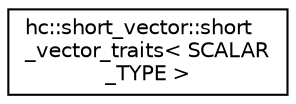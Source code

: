 digraph "Graphical Class Hierarchy"
{
  edge [fontname="Helvetica",fontsize="10",labelfontname="Helvetica",labelfontsize="10"];
  node [fontname="Helvetica",fontsize="10",shape=record];
  rankdir="LR";
  Node1 [label="hc::short_vector::short\l_vector_traits\< SCALAR\l_TYPE \>",height=0.2,width=0.4,color="black", fillcolor="white", style="filled",URL="$structhc_1_1short__vector_1_1short__vector__traits.html"];
}
